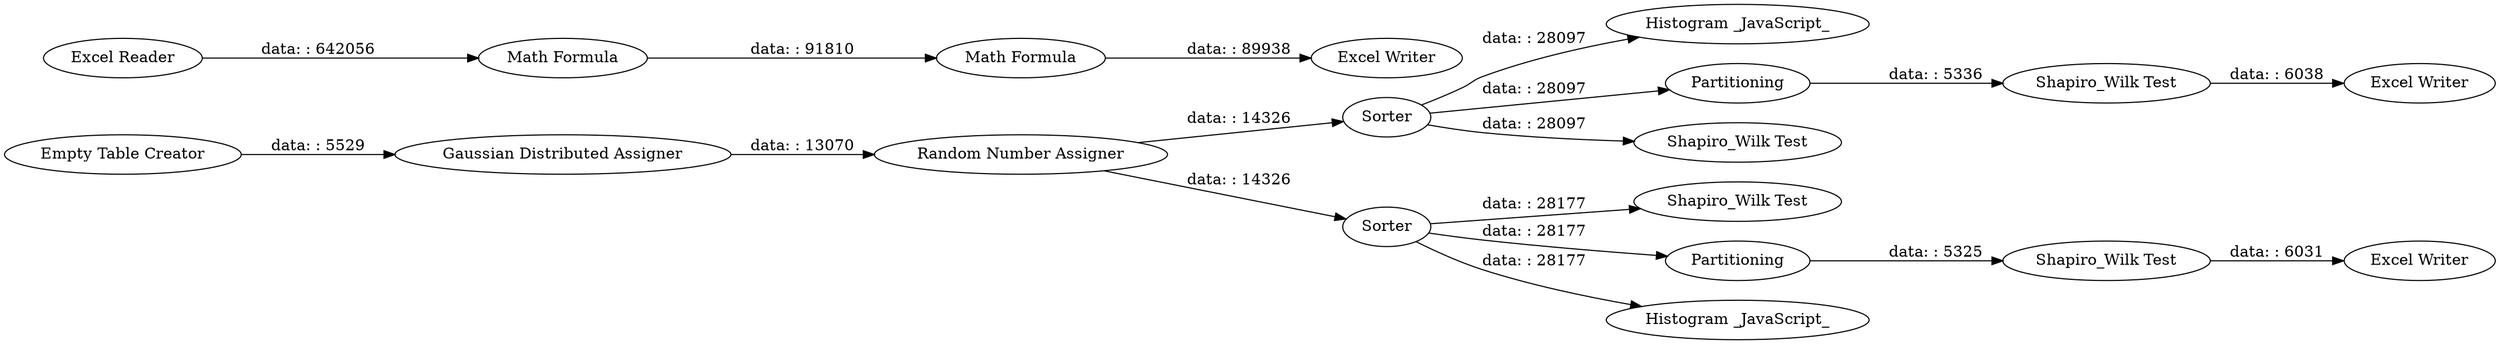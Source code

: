 digraph {
	"-2834410536333404621_16" [label="Shapiro_Wilk Test"]
	"-2834410536333404621_12" [label="Shapiro_Wilk Test"]
	"-2834410536333404621_15" [label="Shapiro_Wilk Test"]
	"-2834410536333404621_13" [label="Histogram _JavaScript_"]
	"-2834410536333404621_5" [label="Empty Table Creator"]
	"-2834410536333404621_9" [label=Sorter]
	"-2834410536333404621_21" [label="Excel Writer"]
	"-2834410536333404621_14" [label=Partitioning]
	"-2834410536333404621_4" [label="Math Formula"]
	"-2834410536333404621_8" [label="Random Number Assigner"]
	"-2834410536333404621_20" [label="Excel Writer"]
	"-2834410536333404621_6" [label="Gaussian Distributed Assigner"]
	"-2834410536333404621_3" [label="Excel Writer"]
	"-2834410536333404621_2" [label="Math Formula"]
	"-2834410536333404621_10" [label="Shapiro_Wilk Test"]
	"-2834410536333404621_1" [label="Excel Reader"]
	"-2834410536333404621_19" [label=Sorter]
	"-2834410536333404621_11" [label=Partitioning]
	"-2834410536333404621_7" [label="Histogram _JavaScript_"]
	"-2834410536333404621_9" -> "-2834410536333404621_13" [label="data: : 28097"]
	"-2834410536333404621_12" -> "-2834410536333404621_21" [label="data: : 6031"]
	"-2834410536333404621_11" -> "-2834410536333404621_12" [label="data: : 5325"]
	"-2834410536333404621_16" -> "-2834410536333404621_20" [label="data: : 6038"]
	"-2834410536333404621_9" -> "-2834410536333404621_14" [label="data: : 28097"]
	"-2834410536333404621_2" -> "-2834410536333404621_4" [label="data: : 91810"]
	"-2834410536333404621_6" -> "-2834410536333404621_8" [label="data: : 13070"]
	"-2834410536333404621_5" -> "-2834410536333404621_6" [label="data: : 5529"]
	"-2834410536333404621_1" -> "-2834410536333404621_2" [label="data: : 642056"]
	"-2834410536333404621_8" -> "-2834410536333404621_9" [label="data: : 14326"]
	"-2834410536333404621_19" -> "-2834410536333404621_7" [label="data: : 28177"]
	"-2834410536333404621_19" -> "-2834410536333404621_15" [label="data: : 28177"]
	"-2834410536333404621_9" -> "-2834410536333404621_10" [label="data: : 28097"]
	"-2834410536333404621_4" -> "-2834410536333404621_3" [label="data: : 89938"]
	"-2834410536333404621_8" -> "-2834410536333404621_19" [label="data: : 14326"]
	"-2834410536333404621_14" -> "-2834410536333404621_16" [label="data: : 5336"]
	"-2834410536333404621_19" -> "-2834410536333404621_11" [label="data: : 28177"]
	rankdir=LR
}
